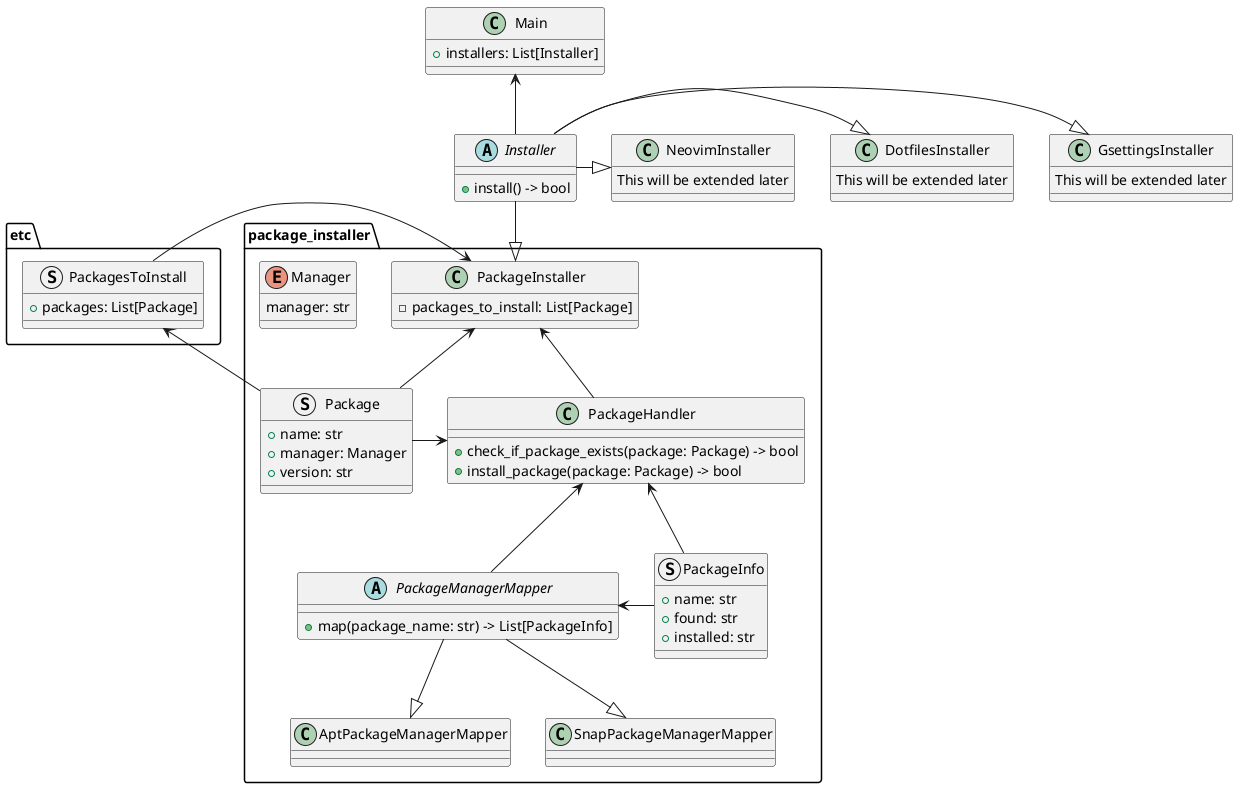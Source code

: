 @startuml dotfiles design

package package_installer {

    struct Package {
        + name: str
        + manager: Manager
        + version: str
    }
    enum Manager {
        manager: str
    }

    abstract PackageManagerMapper {
        + map(package_name: str) -> List[PackageInfo]
    }
    class AptPackageManagerMapper
    class SnapPackageManagerMapper

    class PackageHandler {
        + check_if_package_exists(package: Package) -> bool
        + install_package(package: Package) -> bool
    }
    class PackageInstaller {
        - packages_to_install: List[Package]
    }

    struct PackageInfo {
        + name: str
        + found: str
        + installed: str
    }
}

class Main {
    + installers: List[Installer]
}

abstract Installer {
    + install() -> bool
}

class DotfilesInstaller {
    This will be extended later
}
class GsettingsInstaller {
    This will be extended later
}
class NeovimInstaller {
    This will be extended later
}

package etc {
    struct PackagesToInstall {
        + packages: List[Package]
    }
}

Main <-- Installer
Installer --|> PackageInstaller
Installer -|> DotfilesInstaller
Installer -|> NeovimInstaller
Installer -|> GsettingsInstaller
PackageManagerMapper --|> AptPackageManagerMapper
PackageManagerMapper --|> SnapPackageManagerMapper
PackageHandler <-- PackageManagerMapper
PackageInstaller <-- PackageHandler
PackageInstaller <- PackagesToInstall

PackageHandler <- Package
PackageHandler <- PackageInfo
PackageManagerMapper <- PackageInfo

PackageInstaller <-- Package
PackagesToInstall <- Package
@enduml